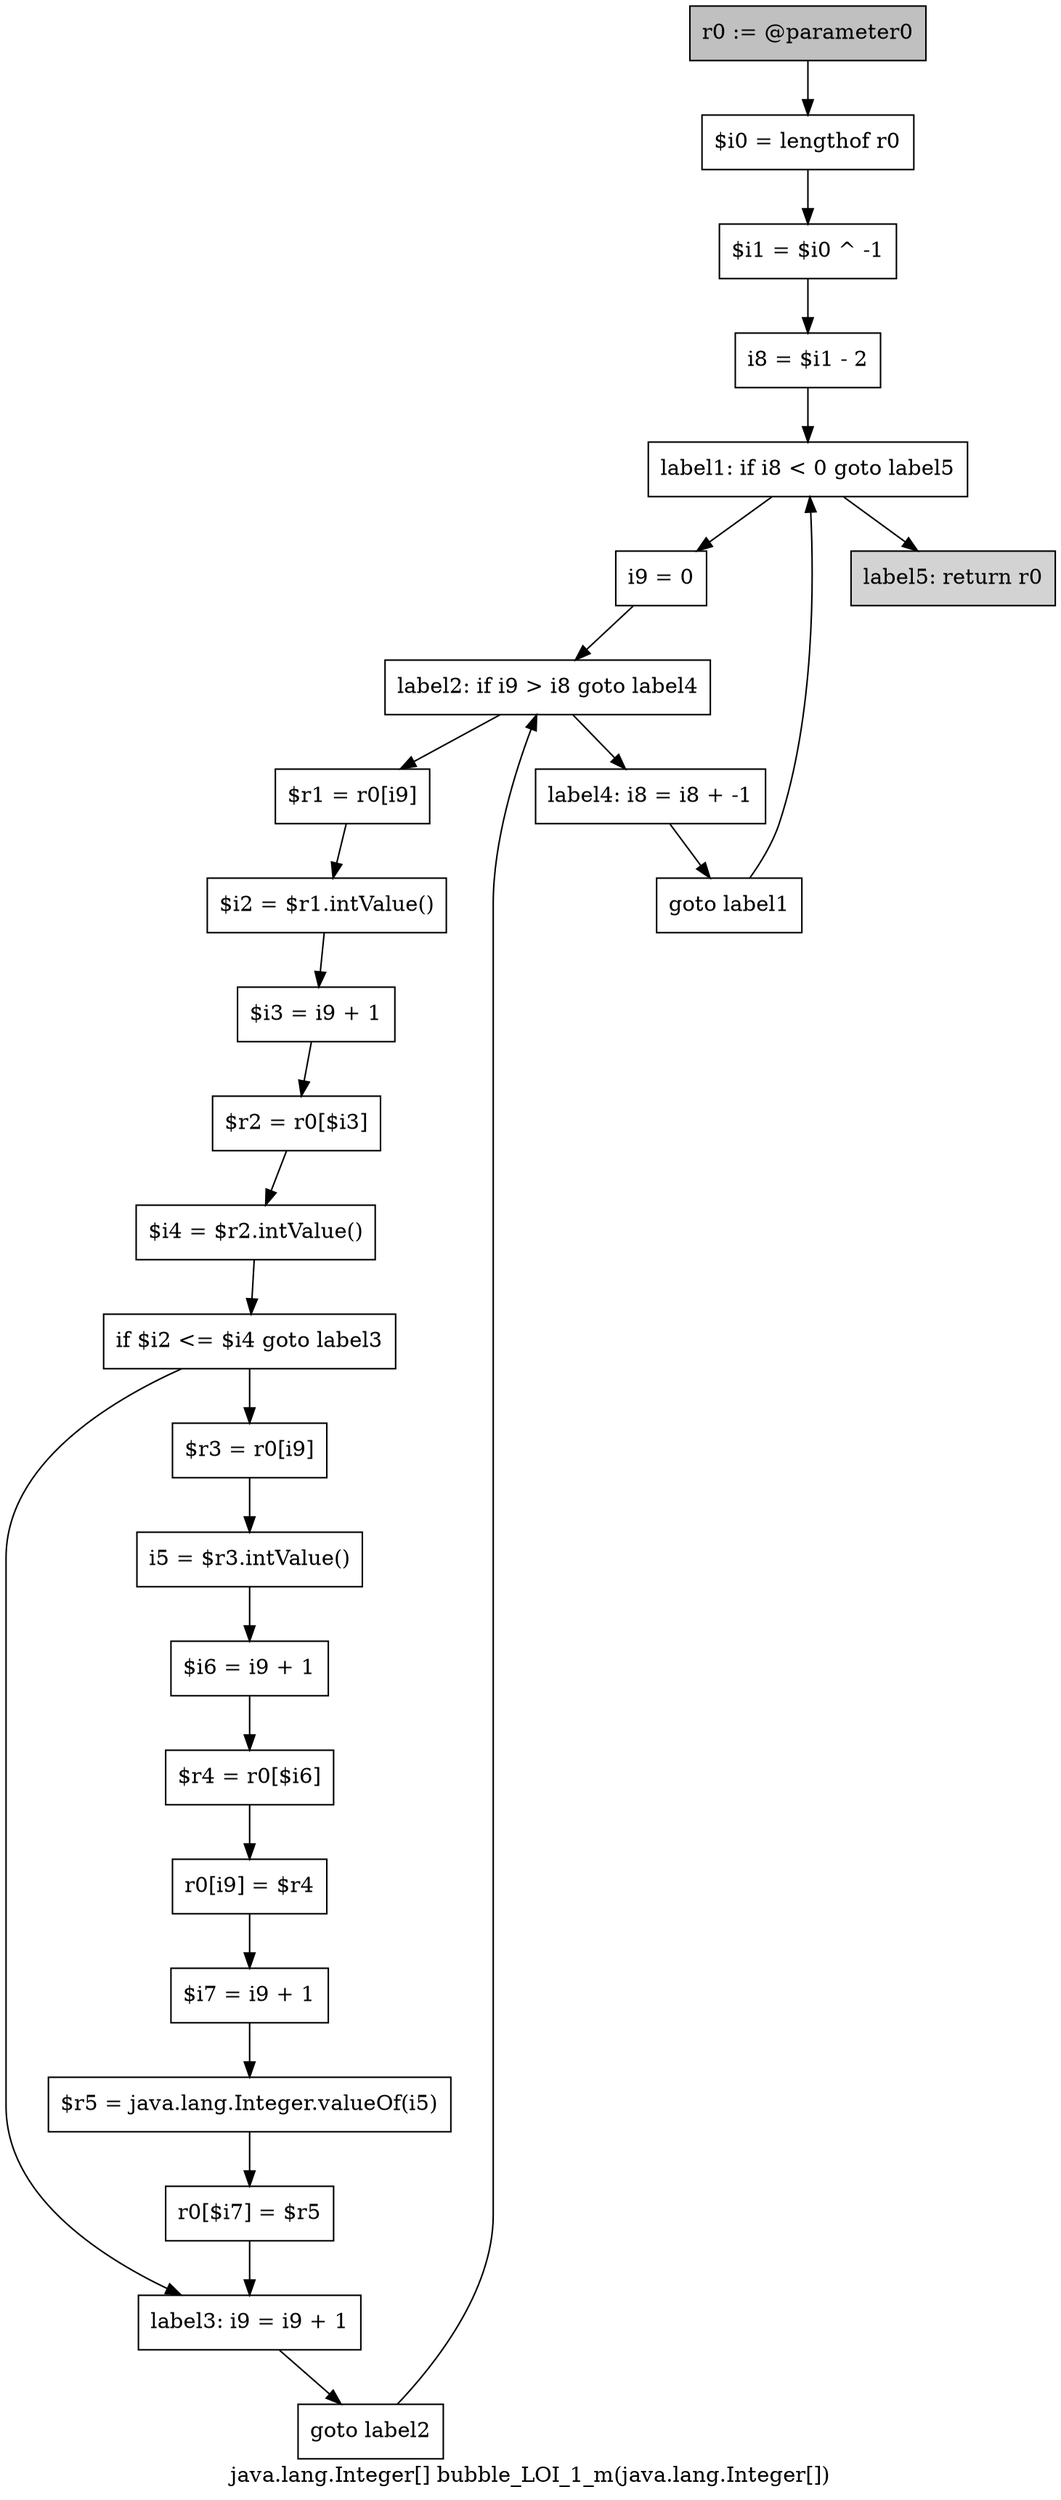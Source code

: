 digraph "java.lang.Integer[] bubble_LOI_1_m(java.lang.Integer[])" {
    label="java.lang.Integer[] bubble_LOI_1_m(java.lang.Integer[])";
    node [shape=box];
    "0" [style=filled,fillcolor=gray,label="r0 := @parameter0",];
    "1" [label="$i0 = lengthof r0",];
    "0"->"1";
    "2" [label="$i1 = $i0 ^ -1",];
    "1"->"2";
    "3" [label="i8 = $i1 - 2",];
    "2"->"3";
    "4" [label="label1: if i8 < 0 goto label5",];
    "3"->"4";
    "5" [label="i9 = 0",];
    "4"->"5";
    "25" [style=filled,fillcolor=lightgray,label="label5: return r0",];
    "4"->"25";
    "6" [label="label2: if i9 > i8 goto label4",];
    "5"->"6";
    "7" [label="$r1 = r0[i9]",];
    "6"->"7";
    "23" [label="label4: i8 = i8 + -1",];
    "6"->"23";
    "8" [label="$i2 = $r1.intValue()",];
    "7"->"8";
    "9" [label="$i3 = i9 + 1",];
    "8"->"9";
    "10" [label="$r2 = r0[$i3]",];
    "9"->"10";
    "11" [label="$i4 = $r2.intValue()",];
    "10"->"11";
    "12" [label="if $i2 <= $i4 goto label3",];
    "11"->"12";
    "13" [label="$r3 = r0[i9]",];
    "12"->"13";
    "21" [label="label3: i9 = i9 + 1",];
    "12"->"21";
    "14" [label="i5 = $r3.intValue()",];
    "13"->"14";
    "15" [label="$i6 = i9 + 1",];
    "14"->"15";
    "16" [label="$r4 = r0[$i6]",];
    "15"->"16";
    "17" [label="r0[i9] = $r4",];
    "16"->"17";
    "18" [label="$i7 = i9 + 1",];
    "17"->"18";
    "19" [label="$r5 = java.lang.Integer.valueOf(i5)",];
    "18"->"19";
    "20" [label="r0[$i7] = $r5",];
    "19"->"20";
    "20"->"21";
    "22" [label="goto label2",];
    "21"->"22";
    "22"->"6";
    "24" [label="goto label1",];
    "23"->"24";
    "24"->"4";
}
